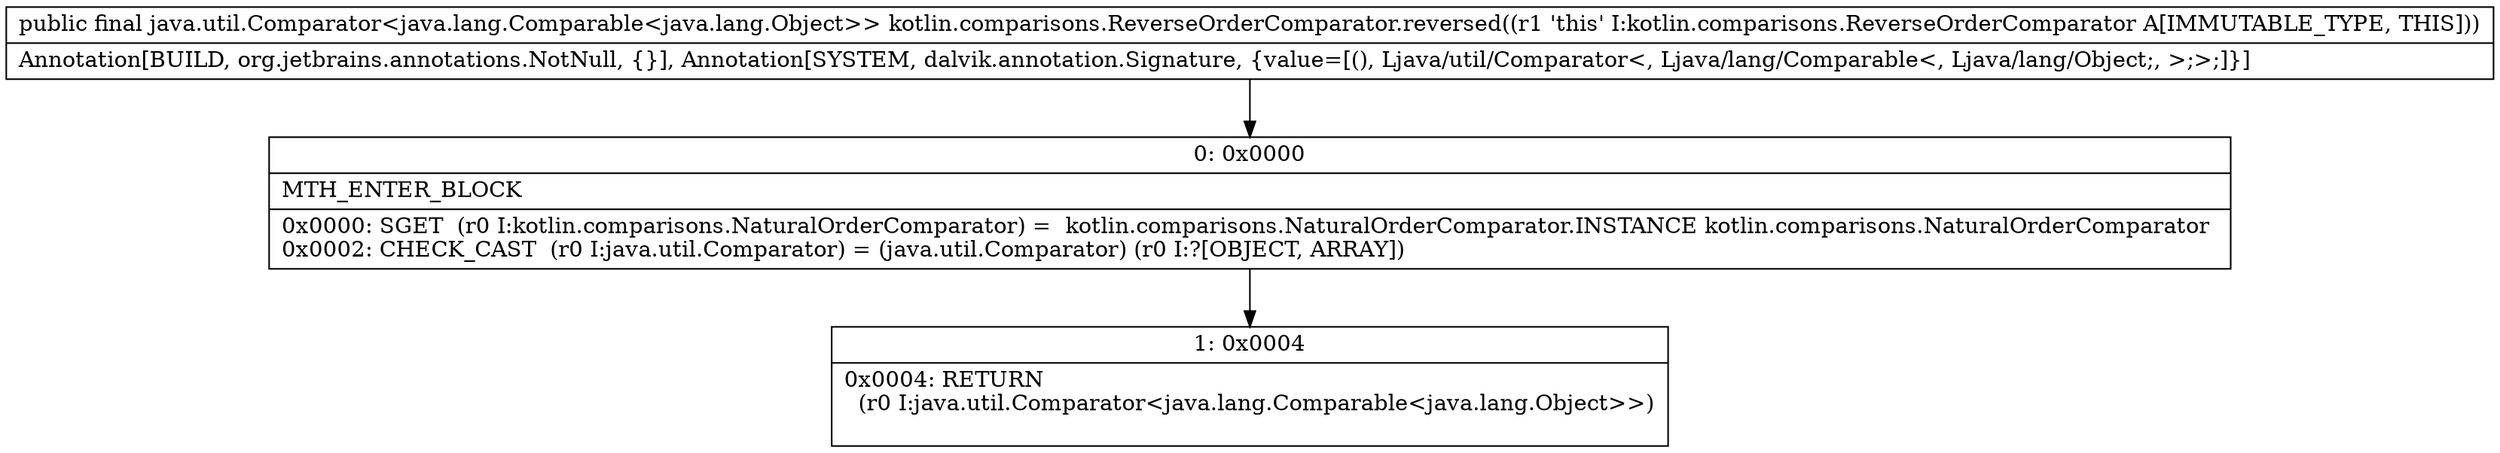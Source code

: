 digraph "CFG forkotlin.comparisons.ReverseOrderComparator.reversed()Ljava\/util\/Comparator;" {
Node_0 [shape=record,label="{0\:\ 0x0000|MTH_ENTER_BLOCK\l|0x0000: SGET  (r0 I:kotlin.comparisons.NaturalOrderComparator) =  kotlin.comparisons.NaturalOrderComparator.INSTANCE kotlin.comparisons.NaturalOrderComparator \l0x0002: CHECK_CAST  (r0 I:java.util.Comparator) = (java.util.Comparator) (r0 I:?[OBJECT, ARRAY]) \l}"];
Node_1 [shape=record,label="{1\:\ 0x0004|0x0004: RETURN  \l  (r0 I:java.util.Comparator\<java.lang.Comparable\<java.lang.Object\>\>)\l \l}"];
MethodNode[shape=record,label="{public final java.util.Comparator\<java.lang.Comparable\<java.lang.Object\>\> kotlin.comparisons.ReverseOrderComparator.reversed((r1 'this' I:kotlin.comparisons.ReverseOrderComparator A[IMMUTABLE_TYPE, THIS]))  | Annotation[BUILD, org.jetbrains.annotations.NotNull, \{\}], Annotation[SYSTEM, dalvik.annotation.Signature, \{value=[(), Ljava\/util\/Comparator\<, Ljava\/lang\/Comparable\<, Ljava\/lang\/Object;, \>;\>;]\}]\l}"];
MethodNode -> Node_0;
Node_0 -> Node_1;
}

